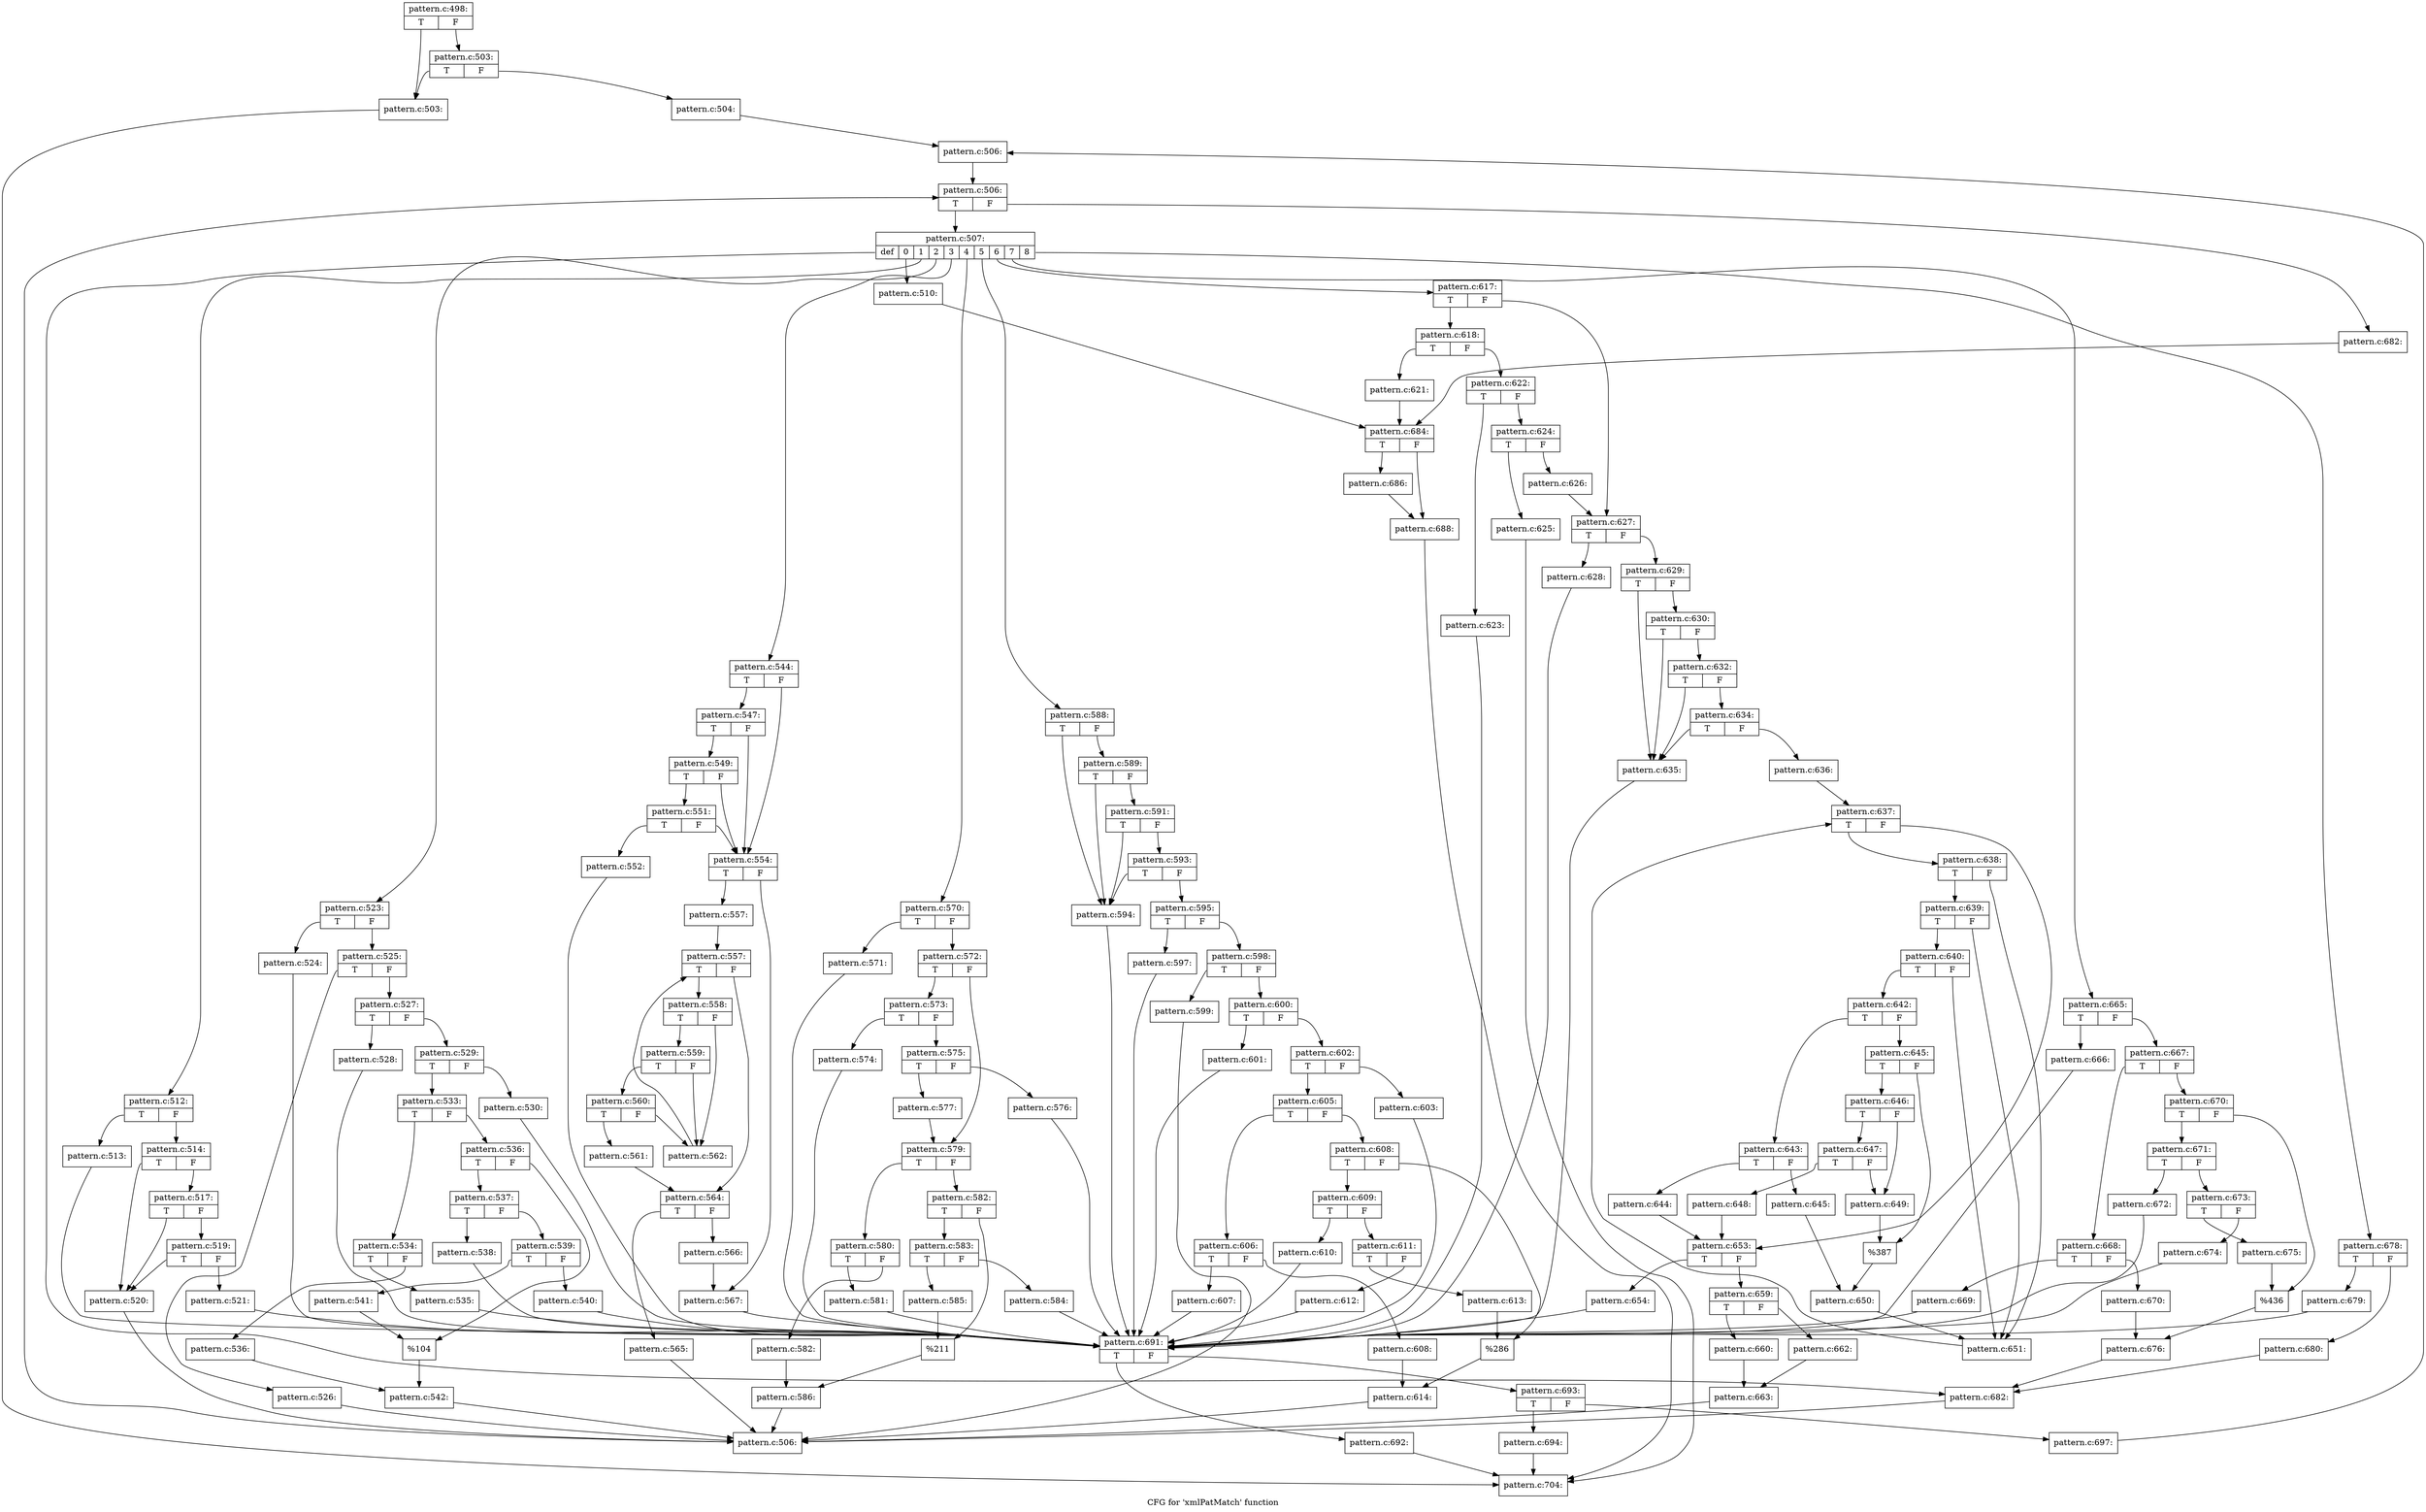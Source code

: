 digraph "CFG for 'xmlPatMatch' function" {
	label="CFG for 'xmlPatMatch' function";

	Node0x475bbd0 [shape=record,label="{pattern.c:498:|{<s0>T|<s1>F}}"];
	Node0x475bbd0:s0 -> Node0x476a500;
	Node0x475bbd0:s1 -> Node0x476a5a0;
	Node0x476a5a0 [shape=record,label="{pattern.c:503:|{<s0>T|<s1>F}}"];
	Node0x476a5a0:s0 -> Node0x476a500;
	Node0x476a5a0:s1 -> Node0x476a550;
	Node0x476a500 [shape=record,label="{pattern.c:503:}"];
	Node0x476a500 -> Node0x4767ee0;
	Node0x476a550 [shape=record,label="{pattern.c:504:}"];
	Node0x476a550 -> Node0x476b4e0;
	Node0x476b4e0 [shape=record,label="{pattern.c:506:}"];
	Node0x476b4e0 -> Node0x476b650;
	Node0x476b650 [shape=record,label="{pattern.c:506:|{<s0>T|<s1>F}}"];
	Node0x476b650:s0 -> Node0x476b930;
	Node0x476b650:s1 -> Node0x476b5c0;
	Node0x476b930 [shape=record,label="{pattern.c:507:|{<s0>def|<s1>0|<s2>1|<s3>2|<s4>3|<s5>4|<s6>5|<s7>6|<s8>7|<s9>8}}"];
	Node0x476b930:s0 -> Node0x476c100;
	Node0x476b930:s1 -> Node0x476c650;
	Node0x476b930:s2 -> Node0x476c780;
	Node0x476b930:s3 -> Node0x476ddc0;
	Node0x476b930:s4 -> Node0x4771b50;
	Node0x476b930:s5 -> Node0x47757c0;
	Node0x476b930:s6 -> Node0x4778f60;
	Node0x476b930:s7 -> Node0x477dea0;
	Node0x476b930:s8 -> Node0x4785f60;
	Node0x476b930:s9 -> Node0x4788930;
	Node0x476c650 [shape=record,label="{pattern.c:510:}"];
	Node0x476c650 -> Node0x476c6d0;
	Node0x476c780 [shape=record,label="{pattern.c:512:|{<s0>T|<s1>F}}"];
	Node0x476c780:s0 -> Node0x476c870;
	Node0x476c780:s1 -> Node0x476c8c0;
	Node0x476c870 [shape=record,label="{pattern.c:513:}"];
	Node0x476c870 -> Node0x476cd10;
	Node0x476c8c0 [shape=record,label="{pattern.c:514:|{<s0>T|<s1>F}}"];
	Node0x476c8c0:s0 -> Node0x476d0d0;
	Node0x476c8c0:s1 -> Node0x476d1f0;
	Node0x476d1f0 [shape=record,label="{pattern.c:517:|{<s0>T|<s1>F}}"];
	Node0x476d1f0:s0 -> Node0x476d0d0;
	Node0x476d1f0:s1 -> Node0x476d170;
	Node0x476d170 [shape=record,label="{pattern.c:519:|{<s0>T|<s1>F}}"];
	Node0x476d170:s0 -> Node0x476d0d0;
	Node0x476d170:s1 -> Node0x476d120;
	Node0x476d0d0 [shape=record,label="{pattern.c:520:}"];
	Node0x476d0d0 -> Node0x476b8a0;
	Node0x476d120 [shape=record,label="{pattern.c:521:}"];
	Node0x476d120 -> Node0x476cd10;
	Node0x476ddc0 [shape=record,label="{pattern.c:523:|{<s0>T|<s1>F}}"];
	Node0x476ddc0:s0 -> Node0x476deb0;
	Node0x476ddc0:s1 -> Node0x476df00;
	Node0x476deb0 [shape=record,label="{pattern.c:524:}"];
	Node0x476deb0 -> Node0x476cd10;
	Node0x476df00 [shape=record,label="{pattern.c:525:|{<s0>T|<s1>F}}"];
	Node0x476df00:s0 -> Node0x476e3e0;
	Node0x476df00:s1 -> Node0x476e430;
	Node0x476e3e0 [shape=record,label="{pattern.c:526:}"];
	Node0x476e3e0 -> Node0x476b8a0;
	Node0x476e430 [shape=record,label="{pattern.c:527:|{<s0>T|<s1>F}}"];
	Node0x476e430:s0 -> Node0x476e910;
	Node0x476e430:s1 -> Node0x476e960;
	Node0x476e910 [shape=record,label="{pattern.c:528:}"];
	Node0x476e910 -> Node0x476cd10;
	Node0x476e960 [shape=record,label="{pattern.c:529:|{<s0>T|<s1>F}}"];
	Node0x476e960:s0 -> Node0x476f350;
	Node0x476e960:s1 -> Node0x476f300;
	Node0x476f300 [shape=record,label="{pattern.c:530:}"];
	Node0x476f300 -> Node0x476cd10;
	Node0x476f350 [shape=record,label="{pattern.c:533:|{<s0>T|<s1>F}}"];
	Node0x476f350:s0 -> Node0x476fa90;
	Node0x476f350:s1 -> Node0x476fb30;
	Node0x476fa90 [shape=record,label="{pattern.c:534:|{<s0>T|<s1>F}}"];
	Node0x476fa90:s0 -> Node0x4770050;
	Node0x476fa90:s1 -> Node0x47700a0;
	Node0x4770050 [shape=record,label="{pattern.c:535:}"];
	Node0x4770050 -> Node0x476cd10;
	Node0x47700a0 [shape=record,label="{pattern.c:536:}"];
	Node0x47700a0 -> Node0x476fae0;
	Node0x476fb30 [shape=record,label="{pattern.c:536:|{<s0>T|<s1>F}}"];
	Node0x476fb30:s0 -> Node0x47705e0;
	Node0x476fb30:s1 -> Node0x4770630;
	Node0x47705e0 [shape=record,label="{pattern.c:537:|{<s0>T|<s1>F}}"];
	Node0x47705e0:s0 -> Node0x4770c50;
	Node0x47705e0:s1 -> Node0x4770ca0;
	Node0x4770c50 [shape=record,label="{pattern.c:538:}"];
	Node0x4770c50 -> Node0x476cd10;
	Node0x4770ca0 [shape=record,label="{pattern.c:539:|{<s0>T|<s1>F}}"];
	Node0x4770ca0:s0 -> Node0x4771170;
	Node0x4770ca0:s1 -> Node0x4771120;
	Node0x4771120 [shape=record,label="{pattern.c:540:}"];
	Node0x4771120 -> Node0x476cd10;
	Node0x4771170 [shape=record,label="{pattern.c:541:}"];
	Node0x4771170 -> Node0x4770630;
	Node0x4770630 [shape=record,label="{%104}"];
	Node0x4770630 -> Node0x476fae0;
	Node0x476fae0 [shape=record,label="{pattern.c:542:}"];
	Node0x476fae0 -> Node0x476b8a0;
	Node0x4771b50 [shape=record,label="{pattern.c:544:|{<s0>T|<s1>F}}"];
	Node0x4771b50:s0 -> Node0x4772120;
	Node0x4771b50:s1 -> Node0x4771fd0;
	Node0x4772120 [shape=record,label="{pattern.c:547:|{<s0>T|<s1>F}}"];
	Node0x4772120:s0 -> Node0x47720a0;
	Node0x4772120:s1 -> Node0x4771fd0;
	Node0x47720a0 [shape=record,label="{pattern.c:549:|{<s0>T|<s1>F}}"];
	Node0x47720a0:s0 -> Node0x4772020;
	Node0x47720a0:s1 -> Node0x4771fd0;
	Node0x4772020 [shape=record,label="{pattern.c:551:|{<s0>T|<s1>F}}"];
	Node0x4772020:s0 -> Node0x4771f80;
	Node0x4772020:s1 -> Node0x4771fd0;
	Node0x4771f80 [shape=record,label="{pattern.c:552:}"];
	Node0x4771f80 -> Node0x476cd10;
	Node0x4771fd0 [shape=record,label="{pattern.c:554:|{<s0>T|<s1>F}}"];
	Node0x4771fd0:s0 -> Node0x4773290;
	Node0x4771fd0:s1 -> Node0x47732e0;
	Node0x4773290 [shape=record,label="{pattern.c:557:}"];
	Node0x4773290 -> Node0x4773760;
	Node0x4773760 [shape=record,label="{pattern.c:557:|{<s0>T|<s1>F}}"];
	Node0x4773760:s0 -> Node0x4773af0;
	Node0x4773760:s1 -> Node0x4773920;
	Node0x4773af0 [shape=record,label="{pattern.c:558:|{<s0>T|<s1>F}}"];
	Node0x4773af0:s0 -> Node0x4773dd0;
	Node0x4773af0:s1 -> Node0x4773d00;
	Node0x4773dd0 [shape=record,label="{pattern.c:559:|{<s0>T|<s1>F}}"];
	Node0x4773dd0:s0 -> Node0x4773d50;
	Node0x4773dd0:s1 -> Node0x4773d00;
	Node0x4773d50 [shape=record,label="{pattern.c:560:|{<s0>T|<s1>F}}"];
	Node0x4773d50:s0 -> Node0x4773cb0;
	Node0x4773d50:s1 -> Node0x4773d00;
	Node0x4773cb0 [shape=record,label="{pattern.c:561:}"];
	Node0x4773cb0 -> Node0x4773920;
	Node0x4773d00 [shape=record,label="{pattern.c:562:}"];
	Node0x4773d00 -> Node0x4773760;
	Node0x4773920 [shape=record,label="{pattern.c:564:|{<s0>T|<s1>F}}"];
	Node0x4773920:s0 -> Node0x4775280;
	Node0x4773920:s1 -> Node0x47752d0;
	Node0x4775280 [shape=record,label="{pattern.c:565:}"];
	Node0x4775280 -> Node0x476b8a0;
	Node0x47752d0 [shape=record,label="{pattern.c:566:}"];
	Node0x47752d0 -> Node0x47732e0;
	Node0x47732e0 [shape=record,label="{pattern.c:567:}"];
	Node0x47732e0 -> Node0x476cd10;
	Node0x47757c0 [shape=record,label="{pattern.c:570:|{<s0>T|<s1>F}}"];
	Node0x47757c0:s0 -> Node0x47758b0;
	Node0x47757c0:s1 -> Node0x4775900;
	Node0x47758b0 [shape=record,label="{pattern.c:571:}"];
	Node0x47758b0 -> Node0x476cd10;
	Node0x4775900 [shape=record,label="{pattern.c:572:|{<s0>T|<s1>F}}"];
	Node0x4775900:s0 -> Node0x4775de0;
	Node0x4775900:s1 -> Node0x4775e30;
	Node0x4775de0 [shape=record,label="{pattern.c:573:|{<s0>T|<s1>F}}"];
	Node0x4775de0:s0 -> Node0x4776320;
	Node0x4775de0:s1 -> Node0x4776370;
	Node0x4776320 [shape=record,label="{pattern.c:574:}"];
	Node0x4776320 -> Node0x476cd10;
	Node0x4776370 [shape=record,label="{pattern.c:575:|{<s0>T|<s1>F}}"];
	Node0x4776370:s0 -> Node0x4776d00;
	Node0x4776370:s1 -> Node0x4776cb0;
	Node0x4776cb0 [shape=record,label="{pattern.c:576:}"];
	Node0x4776cb0 -> Node0x476cd10;
	Node0x4776d00 [shape=record,label="{pattern.c:577:}"];
	Node0x4776d00 -> Node0x4775e30;
	Node0x4775e30 [shape=record,label="{pattern.c:579:|{<s0>T|<s1>F}}"];
	Node0x4775e30:s0 -> Node0x4777530;
	Node0x4775e30:s1 -> Node0x47775d0;
	Node0x4777530 [shape=record,label="{pattern.c:580:|{<s0>T|<s1>F}}"];
	Node0x4777530:s0 -> Node0x4777ac0;
	Node0x4777530:s1 -> Node0x4777b10;
	Node0x4777ac0 [shape=record,label="{pattern.c:581:}"];
	Node0x4777ac0 -> Node0x476cd10;
	Node0x4777b10 [shape=record,label="{pattern.c:582:}"];
	Node0x4777b10 -> Node0x4777580;
	Node0x47775d0 [shape=record,label="{pattern.c:582:|{<s0>T|<s1>F}}"];
	Node0x47775d0:s0 -> Node0x4778050;
	Node0x47775d0:s1 -> Node0x47780a0;
	Node0x4778050 [shape=record,label="{pattern.c:583:|{<s0>T|<s1>F}}"];
	Node0x4778050:s0 -> Node0x47785e0;
	Node0x4778050:s1 -> Node0x4778590;
	Node0x4778590 [shape=record,label="{pattern.c:584:}"];
	Node0x4778590 -> Node0x476cd10;
	Node0x47785e0 [shape=record,label="{pattern.c:585:}"];
	Node0x47785e0 -> Node0x47780a0;
	Node0x47780a0 [shape=record,label="{%211}"];
	Node0x47780a0 -> Node0x4777580;
	Node0x4777580 [shape=record,label="{pattern.c:586:}"];
	Node0x4777580 -> Node0x476b8a0;
	Node0x4778f60 [shape=record,label="{pattern.c:588:|{<s0>T|<s1>F}}"];
	Node0x4778f60:s0 -> Node0x4779050;
	Node0x4778f60:s1 -> Node0x47791f0;
	Node0x47791f0 [shape=record,label="{pattern.c:589:|{<s0>T|<s1>F}}"];
	Node0x47791f0:s0 -> Node0x4779050;
	Node0x47791f0:s1 -> Node0x4779170;
	Node0x4779170 [shape=record,label="{pattern.c:591:|{<s0>T|<s1>F}}"];
	Node0x4779170:s0 -> Node0x4779050;
	Node0x4779170:s1 -> Node0x47790f0;
	Node0x47790f0 [shape=record,label="{pattern.c:593:|{<s0>T|<s1>F}}"];
	Node0x47790f0:s0 -> Node0x4779050;
	Node0x47790f0:s1 -> Node0x47790a0;
	Node0x4779050 [shape=record,label="{pattern.c:594:}"];
	Node0x4779050 -> Node0x476cd10;
	Node0x47790a0 [shape=record,label="{pattern.c:595:|{<s0>T|<s1>F}}"];
	Node0x47790a0:s0 -> Node0x477a360;
	Node0x47790a0:s1 -> Node0x477a3b0;
	Node0x477a360 [shape=record,label="{pattern.c:597:}"];
	Node0x477a360 -> Node0x476cd10;
	Node0x477a3b0 [shape=record,label="{pattern.c:598:|{<s0>T|<s1>F}}"];
	Node0x477a3b0:s0 -> Node0x477a760;
	Node0x477a3b0:s1 -> Node0x477a7b0;
	Node0x477a760 [shape=record,label="{pattern.c:599:}"];
	Node0x477a760 -> Node0x476b8a0;
	Node0x477a7b0 [shape=record,label="{pattern.c:600:|{<s0>T|<s1>F}}"];
	Node0x477a7b0:s0 -> Node0x477ac90;
	Node0x477a7b0:s1 -> Node0x477ace0;
	Node0x477ac90 [shape=record,label="{pattern.c:601:}"];
	Node0x477ac90 -> Node0x476cd10;
	Node0x477ace0 [shape=record,label="{pattern.c:602:|{<s0>T|<s1>F}}"];
	Node0x477ace0:s0 -> Node0x477b6d0;
	Node0x477ace0:s1 -> Node0x477b680;
	Node0x477b680 [shape=record,label="{pattern.c:603:}"];
	Node0x477b680 -> Node0x476cd10;
	Node0x477b6d0 [shape=record,label="{pattern.c:605:|{<s0>T|<s1>F}}"];
	Node0x477b6d0:s0 -> Node0x477be10;
	Node0x477b6d0:s1 -> Node0x477beb0;
	Node0x477be10 [shape=record,label="{pattern.c:606:|{<s0>T|<s1>F}}"];
	Node0x477be10:s0 -> Node0x477c3a0;
	Node0x477be10:s1 -> Node0x477c3f0;
	Node0x477c3a0 [shape=record,label="{pattern.c:607:}"];
	Node0x477c3a0 -> Node0x476cd10;
	Node0x477c3f0 [shape=record,label="{pattern.c:608:}"];
	Node0x477c3f0 -> Node0x477be60;
	Node0x477beb0 [shape=record,label="{pattern.c:608:|{<s0>T|<s1>F}}"];
	Node0x477beb0:s0 -> Node0x477c930;
	Node0x477beb0:s1 -> Node0x477c980;
	Node0x477c930 [shape=record,label="{pattern.c:609:|{<s0>T|<s1>F}}"];
	Node0x477c930:s0 -> Node0x477cfa0;
	Node0x477c930:s1 -> Node0x477cff0;
	Node0x477cfa0 [shape=record,label="{pattern.c:610:}"];
	Node0x477cfa0 -> Node0x476cd10;
	Node0x477cff0 [shape=record,label="{pattern.c:611:|{<s0>T|<s1>F}}"];
	Node0x477cff0:s0 -> Node0x477d4c0;
	Node0x477cff0:s1 -> Node0x477d470;
	Node0x477d470 [shape=record,label="{pattern.c:612:}"];
	Node0x477d470 -> Node0x476cd10;
	Node0x477d4c0 [shape=record,label="{pattern.c:613:}"];
	Node0x477d4c0 -> Node0x477c980;
	Node0x477c980 [shape=record,label="{%286}"];
	Node0x477c980 -> Node0x477be60;
	Node0x477be60 [shape=record,label="{pattern.c:614:}"];
	Node0x477be60 -> Node0x476b8a0;
	Node0x477dea0 [shape=record,label="{pattern.c:617:|{<s0>T|<s1>F}}"];
	Node0x477dea0:s0 -> Node0x477df90;
	Node0x477dea0:s1 -> Node0x477dfe0;
	Node0x477df90 [shape=record,label="{pattern.c:618:|{<s0>T|<s1>F}}"];
	Node0x477df90:s0 -> Node0x477ea80;
	Node0x477df90:s1 -> Node0x477ead0;
	Node0x477ea80 [shape=record,label="{pattern.c:621:}"];
	Node0x477ea80 -> Node0x476c6d0;
	Node0x477ead0 [shape=record,label="{pattern.c:622:|{<s0>T|<s1>F}}"];
	Node0x477ead0:s0 -> Node0x477efb0;
	Node0x477ead0:s1 -> Node0x477f000;
	Node0x477efb0 [shape=record,label="{pattern.c:623:}"];
	Node0x477efb0 -> Node0x476cd10;
	Node0x477f000 [shape=record,label="{pattern.c:624:|{<s0>T|<s1>F}}"];
	Node0x477f000:s0 -> Node0x477f4e0;
	Node0x477f000:s1 -> Node0x477f530;
	Node0x477f4e0 [shape=record,label="{pattern.c:625:}"];
	Node0x477f4e0 -> Node0x4767ee0;
	Node0x477f530 [shape=record,label="{pattern.c:626:}"];
	Node0x477f530 -> Node0x477dfe0;
	Node0x477dfe0 [shape=record,label="{pattern.c:627:|{<s0>T|<s1>F}}"];
	Node0x477dfe0:s0 -> Node0x477fc10;
	Node0x477dfe0:s1 -> Node0x477fc60;
	Node0x477fc10 [shape=record,label="{pattern.c:628:}"];
	Node0x477fc10 -> Node0x476cd10;
	Node0x477fc60 [shape=record,label="{pattern.c:629:|{<s0>T|<s1>F}}"];
	Node0x477fc60:s0 -> Node0x4780010;
	Node0x477fc60:s1 -> Node0x47801b0;
	Node0x47801b0 [shape=record,label="{pattern.c:630:|{<s0>T|<s1>F}}"];
	Node0x47801b0:s0 -> Node0x4780010;
	Node0x47801b0:s1 -> Node0x4780130;
	Node0x4780130 [shape=record,label="{pattern.c:632:|{<s0>T|<s1>F}}"];
	Node0x4780130:s0 -> Node0x4780010;
	Node0x4780130:s1 -> Node0x47800b0;
	Node0x47800b0 [shape=record,label="{pattern.c:634:|{<s0>T|<s1>F}}"];
	Node0x47800b0:s0 -> Node0x4780010;
	Node0x47800b0:s1 -> Node0x4780060;
	Node0x4780010 [shape=record,label="{pattern.c:635:}"];
	Node0x4780010 -> Node0x476cd10;
	Node0x4780060 [shape=record,label="{pattern.c:636:}"];
	Node0x4780060 -> Node0x47812b0;
	Node0x47812b0 [shape=record,label="{pattern.c:637:|{<s0>T|<s1>F}}"];
	Node0x47812b0:s0 -> Node0x47816a0;
	Node0x47812b0:s1 -> Node0x47814d0;
	Node0x47816a0 [shape=record,label="{pattern.c:638:|{<s0>T|<s1>F}}"];
	Node0x47816a0:s0 -> Node0x4781980;
	Node0x47816a0:s1 -> Node0x47818b0;
	Node0x4781980 [shape=record,label="{pattern.c:639:|{<s0>T|<s1>F}}"];
	Node0x4781980:s0 -> Node0x4781900;
	Node0x4781980:s1 -> Node0x47818b0;
	Node0x4781900 [shape=record,label="{pattern.c:640:|{<s0>T|<s1>F}}"];
	Node0x4781900:s0 -> Node0x4781860;
	Node0x4781900:s1 -> Node0x47818b0;
	Node0x4781860 [shape=record,label="{pattern.c:642:|{<s0>T|<s1>F}}"];
	Node0x4781860:s0 -> Node0x4782a80;
	Node0x4781860:s1 -> Node0x4782b20;
	Node0x4782a80 [shape=record,label="{pattern.c:643:|{<s0>T|<s1>F}}"];
	Node0x4782a80:s0 -> Node0x4783010;
	Node0x4782a80:s1 -> Node0x4783060;
	Node0x4783010 [shape=record,label="{pattern.c:644:}"];
	Node0x4783010 -> Node0x47814d0;
	Node0x4783060 [shape=record,label="{pattern.c:645:}"];
	Node0x4783060 -> Node0x4782ad0;
	Node0x4782b20 [shape=record,label="{pattern.c:645:|{<s0>T|<s1>F}}"];
	Node0x4782b20:s0 -> Node0x47835a0;
	Node0x4782b20:s1 -> Node0x47835f0;
	Node0x47835a0 [shape=record,label="{pattern.c:646:|{<s0>T|<s1>F}}"];
	Node0x47835a0:s0 -> Node0x4783cb0;
	Node0x47835a0:s1 -> Node0x4783c60;
	Node0x4783cb0 [shape=record,label="{pattern.c:647:|{<s0>T|<s1>F}}"];
	Node0x4783cb0:s0 -> Node0x4783c10;
	Node0x4783cb0:s1 -> Node0x4783c60;
	Node0x4783c10 [shape=record,label="{pattern.c:648:}"];
	Node0x4783c10 -> Node0x47814d0;
	Node0x4783c60 [shape=record,label="{pattern.c:649:}"];
	Node0x4783c60 -> Node0x47835f0;
	Node0x47835f0 [shape=record,label="{%387}"];
	Node0x47835f0 -> Node0x4782ad0;
	Node0x4782ad0 [shape=record,label="{pattern.c:650:}"];
	Node0x4782ad0 -> Node0x47818b0;
	Node0x47818b0 [shape=record,label="{pattern.c:651:}"];
	Node0x47818b0 -> Node0x47812b0;
	Node0x47814d0 [shape=record,label="{pattern.c:653:|{<s0>T|<s1>F}}"];
	Node0x47814d0:s0 -> Node0x4784df0;
	Node0x47814d0:s1 -> Node0x4784e40;
	Node0x4784df0 [shape=record,label="{pattern.c:654:}"];
	Node0x4784df0 -> Node0x476cd10;
	Node0x4784e40 [shape=record,label="{pattern.c:659:|{<s0>T|<s1>F}}"];
	Node0x4784e40:s0 -> Node0x47851f0;
	Node0x4784e40:s1 -> Node0x4785290;
	Node0x47851f0 [shape=record,label="{pattern.c:660:}"];
	Node0x47851f0 -> Node0x4785240;
	Node0x4785290 [shape=record,label="{pattern.c:662:}"];
	Node0x4785290 -> Node0x4785240;
	Node0x4785240 [shape=record,label="{pattern.c:663:}"];
	Node0x4785240 -> Node0x476b8a0;
	Node0x4785f60 [shape=record,label="{pattern.c:665:|{<s0>T|<s1>F}}"];
	Node0x4785f60:s0 -> Node0x47865c0;
	Node0x4785f60:s1 -> Node0x4786610;
	Node0x47865c0 [shape=record,label="{pattern.c:666:}"];
	Node0x47865c0 -> Node0x476cd10;
	Node0x4786610 [shape=record,label="{pattern.c:667:|{<s0>T|<s1>F}}"];
	Node0x4786610:s0 -> Node0x4786a20;
	Node0x4786610:s1 -> Node0x4786ac0;
	Node0x4786a20 [shape=record,label="{pattern.c:668:|{<s0>T|<s1>F}}"];
	Node0x4786a20:s0 -> Node0x4786f30;
	Node0x4786a20:s1 -> Node0x4786f80;
	Node0x4786f30 [shape=record,label="{pattern.c:669:}"];
	Node0x4786f30 -> Node0x476cd10;
	Node0x4786f80 [shape=record,label="{pattern.c:670:}"];
	Node0x4786f80 -> Node0x4786a70;
	Node0x4786ac0 [shape=record,label="{pattern.c:670:|{<s0>T|<s1>F}}"];
	Node0x4786ac0:s0 -> Node0x4787480;
	Node0x4786ac0:s1 -> Node0x47874d0;
	Node0x4787480 [shape=record,label="{pattern.c:671:|{<s0>T|<s1>F}}"];
	Node0x4787480:s0 -> Node0x4787a70;
	Node0x4787480:s1 -> Node0x4787ac0;
	Node0x4787a70 [shape=record,label="{pattern.c:672:}"];
	Node0x4787a70 -> Node0x476cd10;
	Node0x4787ac0 [shape=record,label="{pattern.c:673:|{<s0>T|<s1>F}}"];
	Node0x4787ac0:s0 -> Node0x4787f50;
	Node0x4787ac0:s1 -> Node0x4787f00;
	Node0x4787f00 [shape=record,label="{pattern.c:674:}"];
	Node0x4787f00 -> Node0x476cd10;
	Node0x4787f50 [shape=record,label="{pattern.c:675:}"];
	Node0x4787f50 -> Node0x47874d0;
	Node0x47874d0 [shape=record,label="{%436}"];
	Node0x47874d0 -> Node0x4786a70;
	Node0x4786a70 [shape=record,label="{pattern.c:676:}"];
	Node0x4786a70 -> Node0x476c100;
	Node0x4788930 [shape=record,label="{pattern.c:678:|{<s0>T|<s1>F}}"];
	Node0x4788930:s0 -> Node0x47889e0;
	Node0x4788930:s1 -> Node0x4788a30;
	Node0x47889e0 [shape=record,label="{pattern.c:679:}"];
	Node0x47889e0 -> Node0x476cd10;
	Node0x4788a30 [shape=record,label="{pattern.c:680:}"];
	Node0x4788a30 -> Node0x476c100;
	Node0x476c100 [shape=record,label="{pattern.c:682:}"];
	Node0x476c100 -> Node0x476b8a0;
	Node0x476b8a0 [shape=record,label="{pattern.c:506:}"];
	Node0x476b8a0 -> Node0x476b650;
	Node0x476b5c0 [shape=record,label="{pattern.c:682:}"];
	Node0x476b5c0 -> Node0x476c6d0;
	Node0x476c6d0 [shape=record,label="{pattern.c:684:|{<s0>T|<s1>F}}"];
	Node0x476c6d0:s0 -> Node0x476c310;
	Node0x476c6d0:s1 -> Node0x4789330;
	Node0x476c310 [shape=record,label="{pattern.c:686:}"];
	Node0x476c310 -> Node0x4789330;
	Node0x4789330 [shape=record,label="{pattern.c:688:}"];
	Node0x4789330 -> Node0x4767ee0;
	Node0x476cd10 [shape=record,label="{pattern.c:691:|{<s0>T|<s1>F}}"];
	Node0x476cd10:s0 -> Node0x4789c20;
	Node0x476cd10:s1 -> Node0x4789c70;
	Node0x4789c20 [shape=record,label="{pattern.c:692:}"];
	Node0x4789c20 -> Node0x4767ee0;
	Node0x4789c70 [shape=record,label="{pattern.c:693:|{<s0>T|<s1>F}}"];
	Node0x4789c70:s0 -> Node0x478a190;
	Node0x4789c70:s1 -> Node0x478a1e0;
	Node0x478a190 [shape=record,label="{pattern.c:694:}"];
	Node0x478a190 -> Node0x4767ee0;
	Node0x478a1e0 [shape=record,label="{pattern.c:697:}"];
	Node0x478a1e0 -> Node0x476b4e0;
	Node0x4767ee0 [shape=record,label="{pattern.c:704:}"];
}
